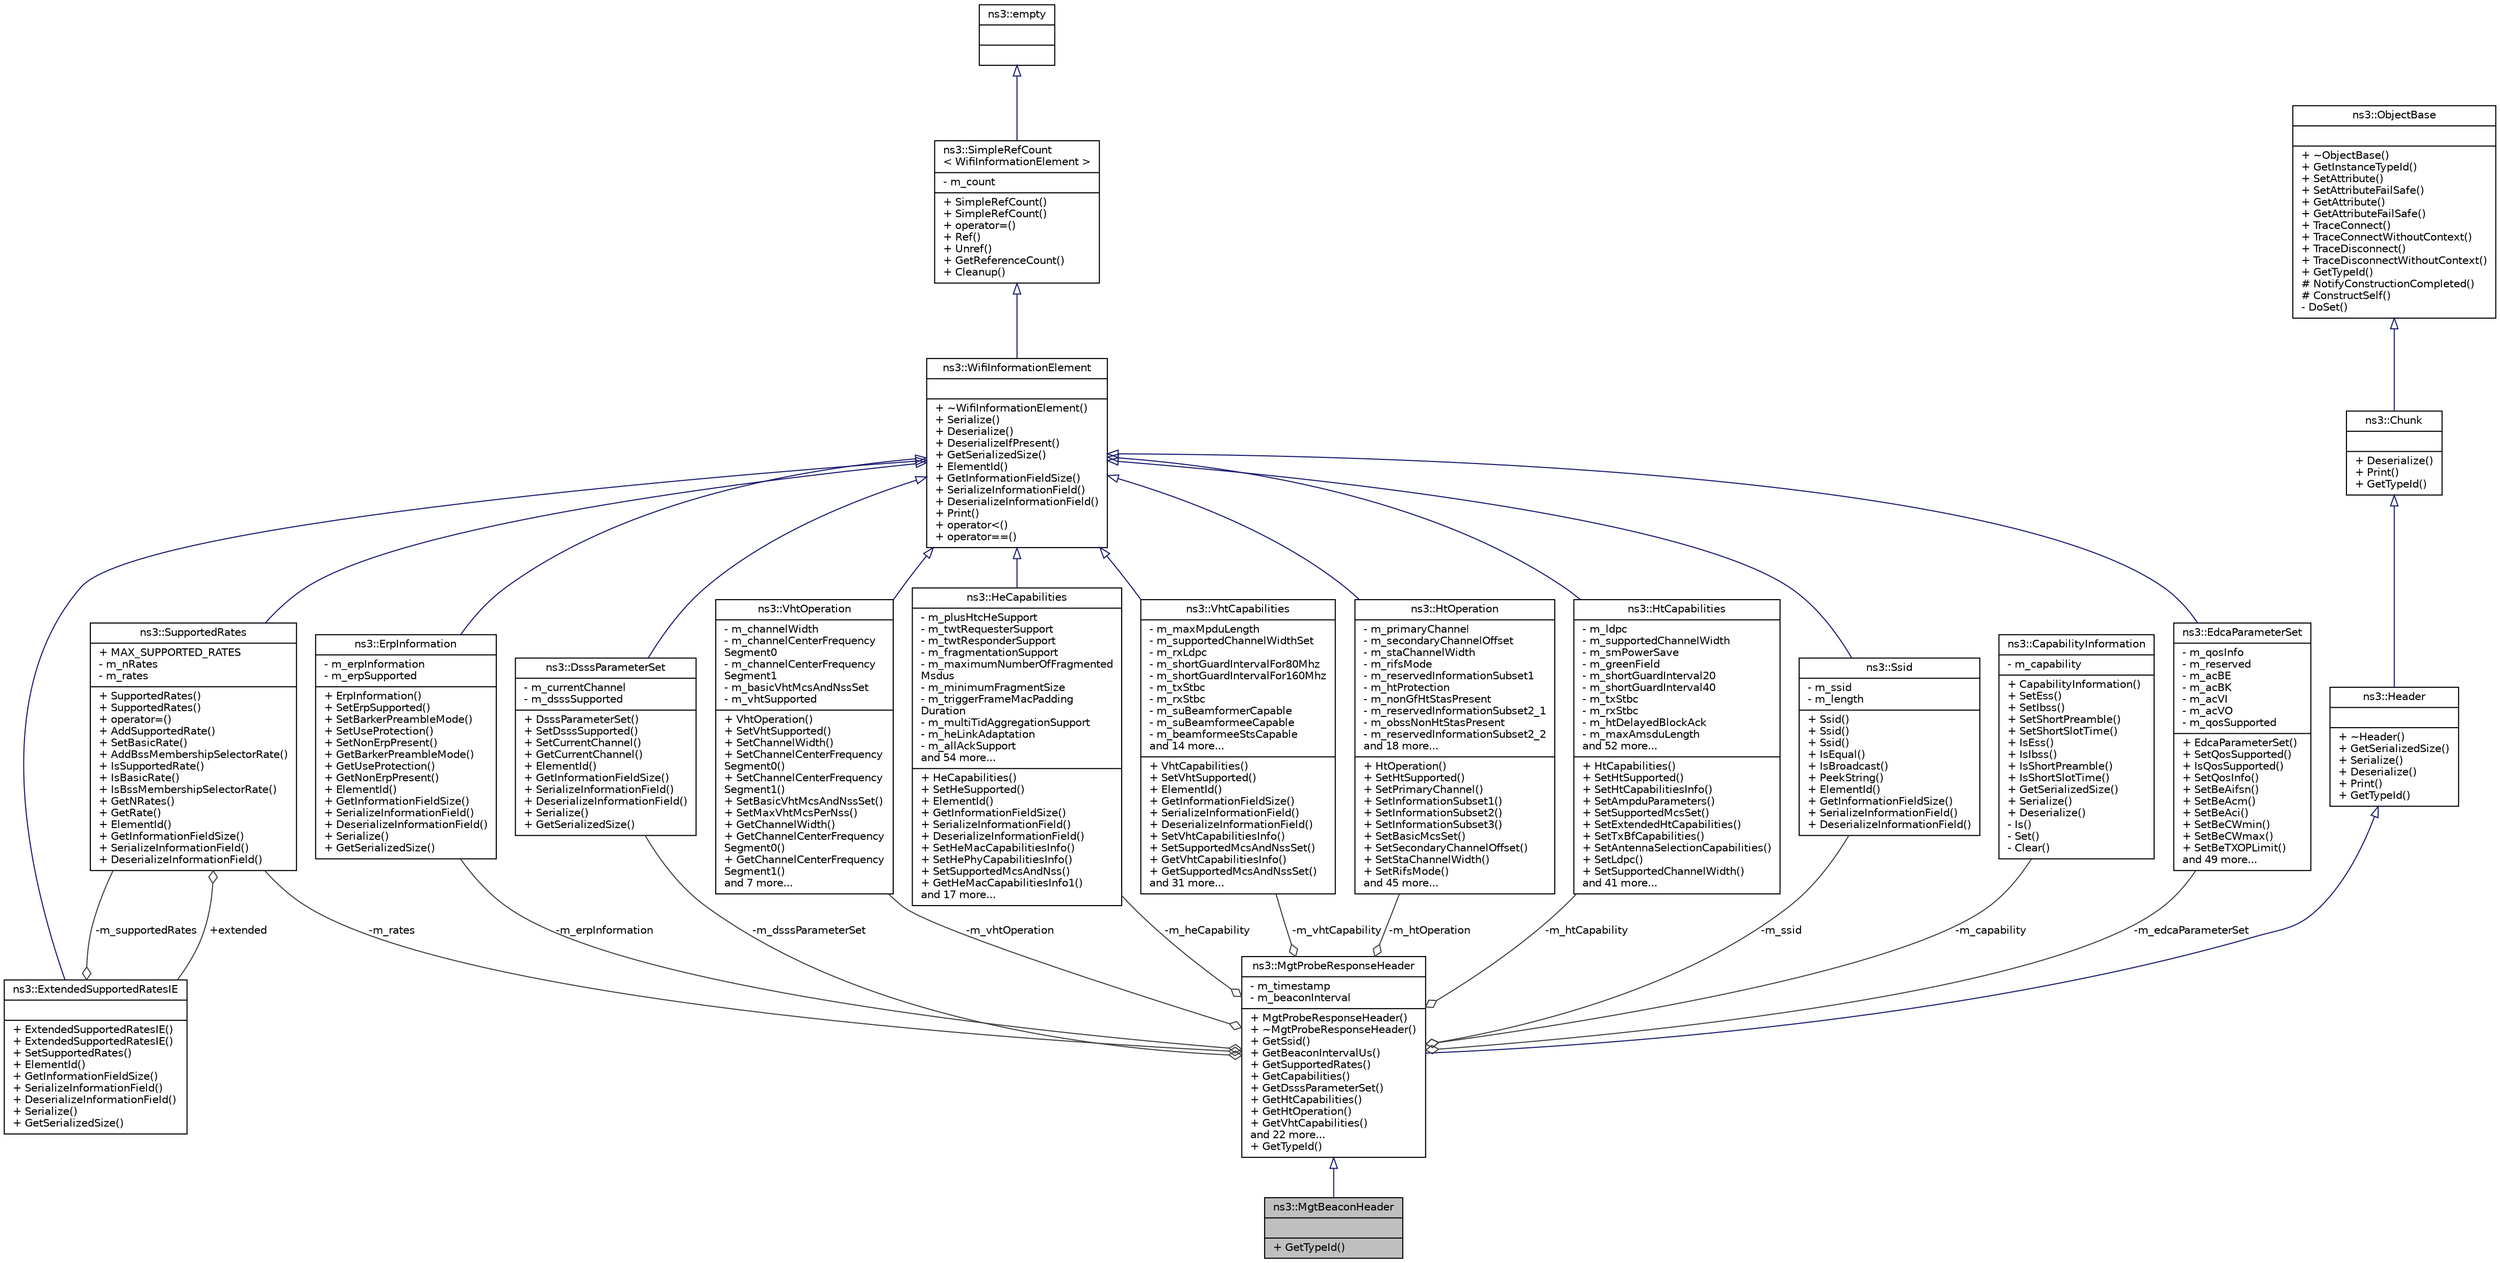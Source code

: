 digraph "ns3::MgtBeaconHeader"
{
  edge [fontname="Helvetica",fontsize="10",labelfontname="Helvetica",labelfontsize="10"];
  node [fontname="Helvetica",fontsize="10",shape=record];
  Node1 [label="{ns3::MgtBeaconHeader\n||+ GetTypeId()\l}",height=0.2,width=0.4,color="black", fillcolor="grey75", style="filled", fontcolor="black"];
  Node2 -> Node1 [dir="back",color="midnightblue",fontsize="10",style="solid",arrowtail="onormal"];
  Node2 [label="{ns3::MgtProbeResponseHeader\n|- m_timestamp\l- m_beaconInterval\l|+ MgtProbeResponseHeader()\l+ ~MgtProbeResponseHeader()\l+ GetSsid()\l+ GetBeaconIntervalUs()\l+ GetSupportedRates()\l+ GetCapabilities()\l+ GetDsssParameterSet()\l+ GetHtCapabilities()\l+ GetHtOperation()\l+ GetVhtCapabilities()\land 22 more...\l+ GetTypeId()\l}",height=0.2,width=0.4,color="black", fillcolor="white", style="filled",URL="$d7/d3c/classns3_1_1MgtProbeResponseHeader.html"];
  Node3 -> Node2 [dir="back",color="midnightblue",fontsize="10",style="solid",arrowtail="onormal"];
  Node3 [label="{ns3::Header\n||+ ~Header()\l+ GetSerializedSize()\l+ Serialize()\l+ Deserialize()\l+ Print()\l+ GetTypeId()\l}",height=0.2,width=0.4,color="black", fillcolor="white", style="filled",URL="$d6/dae/classns3_1_1Header.html",tooltip="Protocol header serialization and deserialization. "];
  Node4 -> Node3 [dir="back",color="midnightblue",fontsize="10",style="solid",arrowtail="onormal"];
  Node4 [label="{ns3::Chunk\n||+ Deserialize()\l+ Print()\l+ GetTypeId()\l}",height=0.2,width=0.4,color="black", fillcolor="white", style="filled",URL="$d7/d9b/classns3_1_1Chunk.html",tooltip="abstract base class for ns3::Header and ns3::Trailer "];
  Node5 -> Node4 [dir="back",color="midnightblue",fontsize="10",style="solid",arrowtail="onormal"];
  Node5 [label="{ns3::ObjectBase\n||+ ~ObjectBase()\l+ GetInstanceTypeId()\l+ SetAttribute()\l+ SetAttributeFailSafe()\l+ GetAttribute()\l+ GetAttributeFailSafe()\l+ TraceConnect()\l+ TraceConnectWithoutContext()\l+ TraceDisconnect()\l+ TraceDisconnectWithoutContext()\l+ GetTypeId()\l# NotifyConstructionCompleted()\l# ConstructSelf()\l- DoSet()\l}",height=0.2,width=0.4,color="black", fillcolor="white", style="filled",URL="$d2/dac/classns3_1_1ObjectBase.html",tooltip="Anchor the ns-3 type and attribute system. "];
  Node6 -> Node2 [color="grey25",fontsize="10",style="solid",label=" -m_ssid" ,arrowhead="odiamond"];
  Node6 [label="{ns3::Ssid\n|- m_ssid\l- m_length\l|+ Ssid()\l+ Ssid()\l+ Ssid()\l+ IsEqual()\l+ IsBroadcast()\l+ PeekString()\l+ ElementId()\l+ GetInformationFieldSize()\l+ SerializeInformationField()\l+ DeserializeInformationField()\l}",height=0.2,width=0.4,color="black", fillcolor="white", style="filled",URL="$db/da2/classns3_1_1Ssid.html"];
  Node7 -> Node6 [dir="back",color="midnightblue",fontsize="10",style="solid",arrowtail="onormal"];
  Node7 [label="{ns3::WifiInformationElement\n||+ ~WifiInformationElement()\l+ Serialize()\l+ Deserialize()\l+ DeserializeIfPresent()\l+ GetSerializedSize()\l+ ElementId()\l+ GetInformationFieldSize()\l+ SerializeInformationField()\l+ DeserializeInformationField()\l+ Print()\l+ operator\<()\l+ operator==()\l}",height=0.2,width=0.4,color="black", fillcolor="white", style="filled",URL="$d4/db6/classns3_1_1WifiInformationElement.html",tooltip="Information element, as defined in 802.11-2007 standardThe IEEE 802.11 standard includes the notion o..."];
  Node8 -> Node7 [dir="back",color="midnightblue",fontsize="10",style="solid",arrowtail="onormal"];
  Node8 [label="{ns3::SimpleRefCount\l\< WifiInformationElement \>\n|- m_count\l|+ SimpleRefCount()\l+ SimpleRefCount()\l+ operator=()\l+ Ref()\l+ Unref()\l+ GetReferenceCount()\l+ Cleanup()\l}",height=0.2,width=0.4,color="black", fillcolor="white", style="filled",URL="$da/da1/classns3_1_1SimpleRefCount.html"];
  Node9 -> Node8 [dir="back",color="midnightblue",fontsize="10",style="solid",arrowtail="onormal"];
  Node9 [label="{ns3::empty\n||}",height=0.2,width=0.4,color="black", fillcolor="white", style="filled",URL="$d9/d6a/classns3_1_1empty.html",tooltip="make Callback use a separate empty type "];
  Node10 -> Node2 [color="grey25",fontsize="10",style="solid",label=" -m_rates" ,arrowhead="odiamond"];
  Node10 [label="{ns3::SupportedRates\n|+ MAX_SUPPORTED_RATES\l- m_nRates\l- m_rates\l|+ SupportedRates()\l+ SupportedRates()\l+ operator=()\l+ AddSupportedRate()\l+ SetBasicRate()\l+ AddBssMembershipSelectorRate()\l+ IsSupportedRate()\l+ IsBasicRate()\l+ IsBssMembershipSelectorRate()\l+ GetNRates()\l+ GetRate()\l+ ElementId()\l+ GetInformationFieldSize()\l+ SerializeInformationField()\l+ DeserializeInformationField()\l}",height=0.2,width=0.4,color="black", fillcolor="white", style="filled",URL="$de/de8/classns3_1_1SupportedRates.html",tooltip="The Supported Rates Information ElementThis class knows how to serialise and deserialise the Supporte..."];
  Node7 -> Node10 [dir="back",color="midnightblue",fontsize="10",style="solid",arrowtail="onormal"];
  Node11 -> Node10 [color="grey25",fontsize="10",style="solid",label=" +extended" ,arrowhead="odiamond"];
  Node11 [label="{ns3::ExtendedSupportedRatesIE\n||+ ExtendedSupportedRatesIE()\l+ ExtendedSupportedRatesIE()\l+ SetSupportedRates()\l+ ElementId()\l+ GetInformationFieldSize()\l+ SerializeInformationField()\l+ DeserializeInformationField()\l+ Serialize()\l+ GetSerializedSize()\l}",height=0.2,width=0.4,color="black", fillcolor="white", style="filled",URL="$d9/d48/classns3_1_1ExtendedSupportedRatesIE.html",tooltip="The Extended Supported Rates Information ElementThis class knows how to serialise and deserialise the..."];
  Node7 -> Node11 [dir="back",color="midnightblue",fontsize="10",style="solid",arrowtail="onormal"];
  Node10 -> Node11 [color="grey25",fontsize="10",style="solid",label=" -m_supportedRates" ,arrowhead="odiamond"];
  Node12 -> Node2 [color="grey25",fontsize="10",style="solid",label=" -m_edcaParameterSet" ,arrowhead="odiamond"];
  Node12 [label="{ns3::EdcaParameterSet\n|- m_qosInfo\l- m_reserved\l- m_acBE\l- m_acBK\l- m_acVI\l- m_acVO\l- m_qosSupported\l|+ EdcaParameterSet()\l+ SetQosSupported()\l+ IsQosSupported()\l+ SetQosInfo()\l+ SetBeAifsn()\l+ SetBeAcm()\l+ SetBeAci()\l+ SetBeCWmin()\l+ SetBeCWmax()\l+ SetBeTXOPLimit()\land 49 more...\l}",height=0.2,width=0.4,color="black", fillcolor="white", style="filled",URL="$d7/d50/classns3_1_1EdcaParameterSet.html",tooltip="The EDCA Parameter SetThis class knows how to serialise and deserialise the EDCA Parameter Set..."];
  Node7 -> Node12 [dir="back",color="midnightblue",fontsize="10",style="solid",arrowtail="onormal"];
  Node13 -> Node2 [color="grey25",fontsize="10",style="solid",label=" -m_erpInformation" ,arrowhead="odiamond"];
  Node13 [label="{ns3::ErpInformation\n|- m_erpInformation\l- m_erpSupported\l|+ ErpInformation()\l+ SetErpSupported()\l+ SetBarkerPreambleMode()\l+ SetUseProtection()\l+ SetNonErpPresent()\l+ GetBarkerPreambleMode()\l+ GetUseProtection()\l+ GetNonErpPresent()\l+ ElementId()\l+ GetInformationFieldSize()\l+ SerializeInformationField()\l+ DeserializeInformationField()\l+ Serialize()\l+ GetSerializedSize()\l}",height=0.2,width=0.4,color="black", fillcolor="white", style="filled",URL="$db/d32/classns3_1_1ErpInformation.html",tooltip="The ErpInformation Information ElementThis class knows how to serialise and deserialise the ErpInform..."];
  Node7 -> Node13 [dir="back",color="midnightblue",fontsize="10",style="solid",arrowtail="onormal"];
  Node14 -> Node2 [color="grey25",fontsize="10",style="solid",label=" -m_dsssParameterSet" ,arrowhead="odiamond"];
  Node14 [label="{ns3::DsssParameterSet\n|- m_currentChannel\l- m_dsssSupported\l|+ DsssParameterSet()\l+ SetDsssSupported()\l+ SetCurrentChannel()\l+ GetCurrentChannel()\l+ ElementId()\l+ GetInformationFieldSize()\l+ SerializeInformationField()\l+ DeserializeInformationField()\l+ Serialize()\l+ GetSerializedSize()\l}",height=0.2,width=0.4,color="black", fillcolor="white", style="filled",URL="$d5/dc1/classns3_1_1DsssParameterSet.html",tooltip="The DSSS Parameter SetThis class knows how to serialise and deserialise the DSSS Parameter Set..."];
  Node7 -> Node14 [dir="back",color="midnightblue",fontsize="10",style="solid",arrowtail="onormal"];
  Node15 -> Node2 [color="grey25",fontsize="10",style="solid",label=" -m_capability" ,arrowhead="odiamond"];
  Node15 [label="{ns3::CapabilityInformation\n|- m_capability\l|+ CapabilityInformation()\l+ SetEss()\l+ SetIbss()\l+ SetShortPreamble()\l+ SetShortSlotTime()\l+ IsEss()\l+ IsIbss()\l+ IsShortPreamble()\l+ IsShortSlotTime()\l+ GetSerializedSize()\l+ Serialize()\l+ Deserialize()\l- Is()\l- Set()\l- Clear()\l}",height=0.2,width=0.4,color="black", fillcolor="white", style="filled",URL="$de/d4d/classns3_1_1CapabilityInformation.html"];
  Node16 -> Node2 [color="grey25",fontsize="10",style="solid",label=" -m_vhtOperation" ,arrowhead="odiamond"];
  Node16 [label="{ns3::VhtOperation\n|- m_channelWidth\l- m_channelCenterFrequency\lSegment0\l- m_channelCenterFrequency\lSegment1\l- m_basicVhtMcsAndNssSet\l- m_vhtSupported\l|+ VhtOperation()\l+ SetVhtSupported()\l+ SetChannelWidth()\l+ SetChannelCenterFrequency\lSegment0()\l+ SetChannelCenterFrequency\lSegment1()\l+ SetBasicVhtMcsAndNssSet()\l+ SetMaxVhtMcsPerNss()\l+ GetChannelWidth()\l+ GetChannelCenterFrequency\lSegment0()\l+ GetChannelCenterFrequency\lSegment1()\land 7 more...\l}",height=0.2,width=0.4,color="black", fillcolor="white", style="filled",URL="$d7/d41/classns3_1_1VhtOperation.html",tooltip="The VHT Operation Information ElementThis class knows how to serialise and deserialise the VHT Operat..."];
  Node7 -> Node16 [dir="back",color="midnightblue",fontsize="10",style="solid",arrowtail="onormal"];
  Node17 -> Node2 [color="grey25",fontsize="10",style="solid",label=" -m_heCapability" ,arrowhead="odiamond"];
  Node17 [label="{ns3::HeCapabilities\n|- m_plusHtcHeSupport\l- m_twtRequesterSupport\l- m_twtResponderSupport\l- m_fragmentationSupport\l- m_maximumNumberOfFragmented\lMsdus\l- m_minimumFragmentSize\l- m_triggerFrameMacPadding\lDuration\l- m_multiTidAggregationSupport\l- m_heLinkAdaptation\l- m_allAckSupport\land 54 more...\l|+ HeCapabilities()\l+ SetHeSupported()\l+ ElementId()\l+ GetInformationFieldSize()\l+ SerializeInformationField()\l+ DeserializeInformationField()\l+ SetHeMacCapabilitiesInfo()\l+ SetHePhyCapabilitiesInfo()\l+ SetSupportedMcsAndNss()\l+ GetHeMacCapabilitiesInfo1()\land 17 more...\l}",height=0.2,width=0.4,color="black", fillcolor="white", style="filled",URL="$d4/d41/classns3_1_1HeCapabilities.html"];
  Node7 -> Node17 [dir="back",color="midnightblue",fontsize="10",style="solid",arrowtail="onormal"];
  Node18 -> Node2 [color="grey25",fontsize="10",style="solid",label=" -m_vhtCapability" ,arrowhead="odiamond"];
  Node18 [label="{ns3::VhtCapabilities\n|- m_maxMpduLength\l- m_supportedChannelWidthSet\l- m_rxLdpc\l- m_shortGuardIntervalFor80Mhz\l- m_shortGuardIntervalFor160Mhz\l- m_txStbc\l- m_rxStbc\l- m_suBeamformerCapable\l- m_suBeamformeeCapable\l- m_beamformeeStsCapable\land 14 more...\l|+ VhtCapabilities()\l+ SetVhtSupported()\l+ ElementId()\l+ GetInformationFieldSize()\l+ SerializeInformationField()\l+ DeserializeInformationField()\l+ SetVhtCapabilitiesInfo()\l+ SetSupportedMcsAndNssSet()\l+ GetVhtCapabilitiesInfo()\l+ GetSupportedMcsAndNssSet()\land 31 more...\l}",height=0.2,width=0.4,color="black", fillcolor="white", style="filled",URL="$de/de4/classns3_1_1VhtCapabilities.html"];
  Node7 -> Node18 [dir="back",color="midnightblue",fontsize="10",style="solid",arrowtail="onormal"];
  Node19 -> Node2 [color="grey25",fontsize="10",style="solid",label=" -m_htOperation" ,arrowhead="odiamond"];
  Node19 [label="{ns3::HtOperation\n|- m_primaryChannel\l- m_secondaryChannelOffset\l- m_staChannelWidth\l- m_rifsMode\l- m_reservedInformationSubset1\l- m_htProtection\l- m_nonGfHtStasPresent\l- m_reservedInformationSubset2_1\l- m_obssNonHtStasPresent\l- m_reservedInformationSubset2_2\land 18 more...\l|+ HtOperation()\l+ SetHtSupported()\l+ SetPrimaryChannel()\l+ SetInformationSubset1()\l+ SetInformationSubset2()\l+ SetInformationSubset3()\l+ SetBasicMcsSet()\l+ SetSecondaryChannelOffset()\l+ SetStaChannelWidth()\l+ SetRifsMode()\land 45 more...\l}",height=0.2,width=0.4,color="black", fillcolor="white", style="filled",URL="$db/dc6/classns3_1_1HtOperation.html",tooltip="The HT Operation Information ElementThis class knows how to serialise and deserialise the HT Operatio..."];
  Node7 -> Node19 [dir="back",color="midnightblue",fontsize="10",style="solid",arrowtail="onormal"];
  Node20 -> Node2 [color="grey25",fontsize="10",style="solid",label=" -m_htCapability" ,arrowhead="odiamond"];
  Node20 [label="{ns3::HtCapabilities\n|- m_ldpc\l- m_supportedChannelWidth\l- m_smPowerSave\l- m_greenField\l- m_shortGuardInterval20\l- m_shortGuardInterval40\l- m_txStbc\l- m_rxStbc\l- m_htDelayedBlockAck\l- m_maxAmsduLength\land 52 more...\l|+ HtCapabilities()\l+ SetHtSupported()\l+ SetHtCapabilitiesInfo()\l+ SetAmpduParameters()\l+ SetSupportedMcsSet()\l+ SetExtendedHtCapabilities()\l+ SetTxBfCapabilities()\l+ SetAntennaSelectionCapabilities()\l+ SetLdpc()\l+ SetSupportedChannelWidth()\land 41 more...\l}",height=0.2,width=0.4,color="black", fillcolor="white", style="filled",URL="$d8/de7/classns3_1_1HtCapabilities.html",tooltip="The HT Capabilities Information ElementThis class knows how to serialise and deserialise the HT Capab..."];
  Node7 -> Node20 [dir="back",color="midnightblue",fontsize="10",style="solid",arrowtail="onormal"];
}
